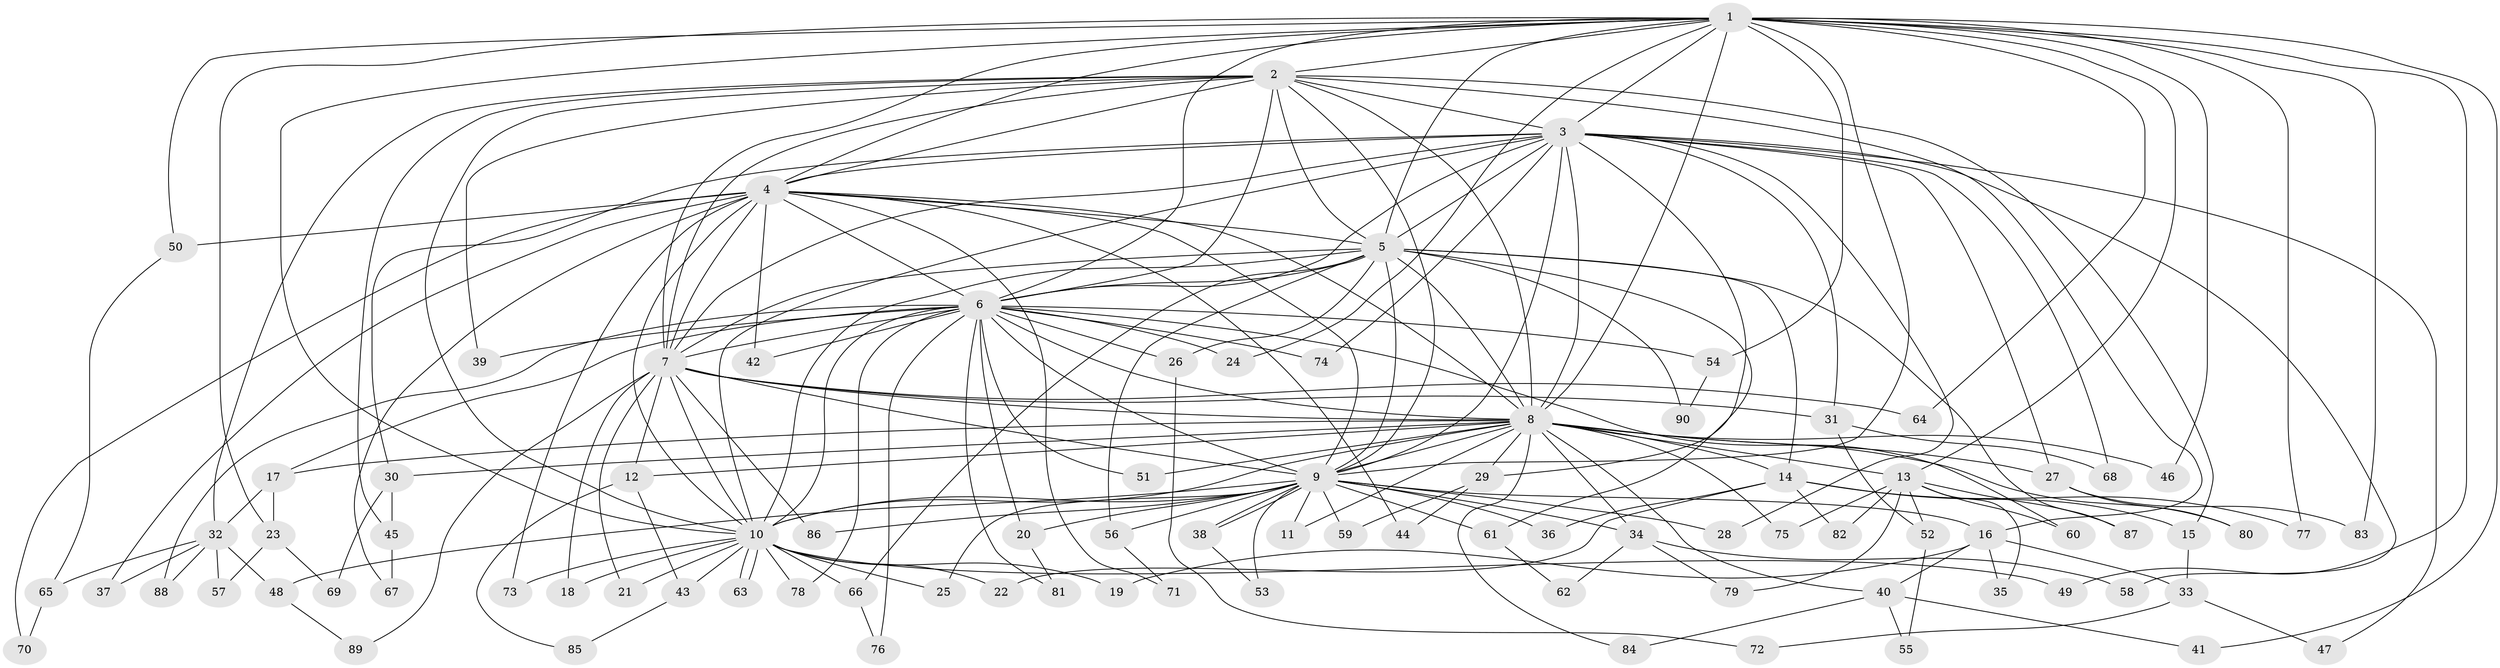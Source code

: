 // Generated by graph-tools (version 1.1) at 2025/46/03/09/25 04:46:30]
// undirected, 90 vertices, 205 edges
graph export_dot {
graph [start="1"]
  node [color=gray90,style=filled];
  1;
  2;
  3;
  4;
  5;
  6;
  7;
  8;
  9;
  10;
  11;
  12;
  13;
  14;
  15;
  16;
  17;
  18;
  19;
  20;
  21;
  22;
  23;
  24;
  25;
  26;
  27;
  28;
  29;
  30;
  31;
  32;
  33;
  34;
  35;
  36;
  37;
  38;
  39;
  40;
  41;
  42;
  43;
  44;
  45;
  46;
  47;
  48;
  49;
  50;
  51;
  52;
  53;
  54;
  55;
  56;
  57;
  58;
  59;
  60;
  61;
  62;
  63;
  64;
  65;
  66;
  67;
  68;
  69;
  70;
  71;
  72;
  73;
  74;
  75;
  76;
  77;
  78;
  79;
  80;
  81;
  82;
  83;
  84;
  85;
  86;
  87;
  88;
  89;
  90;
  1 -- 2;
  1 -- 3;
  1 -- 4;
  1 -- 5;
  1 -- 6;
  1 -- 7;
  1 -- 8;
  1 -- 9;
  1 -- 10;
  1 -- 13;
  1 -- 23;
  1 -- 24;
  1 -- 41;
  1 -- 46;
  1 -- 49;
  1 -- 50;
  1 -- 54;
  1 -- 64;
  1 -- 77;
  1 -- 83;
  2 -- 3;
  2 -- 4;
  2 -- 5;
  2 -- 6;
  2 -- 7;
  2 -- 8;
  2 -- 9;
  2 -- 10;
  2 -- 15;
  2 -- 16;
  2 -- 32;
  2 -- 39;
  2 -- 45;
  3 -- 4;
  3 -- 5;
  3 -- 6;
  3 -- 7;
  3 -- 8;
  3 -- 9;
  3 -- 10;
  3 -- 27;
  3 -- 28;
  3 -- 29;
  3 -- 30;
  3 -- 31;
  3 -- 47;
  3 -- 58;
  3 -- 68;
  3 -- 74;
  4 -- 5;
  4 -- 6;
  4 -- 7;
  4 -- 8;
  4 -- 9;
  4 -- 10;
  4 -- 37;
  4 -- 42;
  4 -- 44;
  4 -- 50;
  4 -- 67;
  4 -- 70;
  4 -- 71;
  4 -- 73;
  5 -- 6;
  5 -- 7;
  5 -- 8;
  5 -- 9;
  5 -- 10;
  5 -- 14;
  5 -- 26;
  5 -- 56;
  5 -- 61;
  5 -- 66;
  5 -- 87;
  5 -- 90;
  6 -- 7;
  6 -- 8;
  6 -- 9;
  6 -- 10;
  6 -- 17;
  6 -- 20;
  6 -- 24;
  6 -- 26;
  6 -- 39;
  6 -- 42;
  6 -- 51;
  6 -- 54;
  6 -- 60;
  6 -- 74;
  6 -- 76;
  6 -- 78;
  6 -- 81;
  6 -- 88;
  7 -- 8;
  7 -- 9;
  7 -- 10;
  7 -- 12;
  7 -- 18;
  7 -- 21;
  7 -- 31;
  7 -- 64;
  7 -- 86;
  7 -- 89;
  8 -- 9;
  8 -- 10;
  8 -- 11;
  8 -- 12;
  8 -- 13;
  8 -- 14;
  8 -- 17;
  8 -- 27;
  8 -- 29;
  8 -- 30;
  8 -- 34;
  8 -- 40;
  8 -- 46;
  8 -- 51;
  8 -- 75;
  8 -- 80;
  8 -- 84;
  9 -- 10;
  9 -- 11;
  9 -- 16;
  9 -- 20;
  9 -- 25;
  9 -- 28;
  9 -- 34;
  9 -- 36;
  9 -- 38;
  9 -- 38;
  9 -- 48;
  9 -- 53;
  9 -- 56;
  9 -- 59;
  9 -- 61;
  9 -- 86;
  10 -- 18;
  10 -- 19;
  10 -- 21;
  10 -- 22;
  10 -- 25;
  10 -- 43;
  10 -- 49;
  10 -- 63;
  10 -- 63;
  10 -- 66;
  10 -- 73;
  10 -- 78;
  12 -- 43;
  12 -- 85;
  13 -- 35;
  13 -- 52;
  13 -- 60;
  13 -- 75;
  13 -- 79;
  13 -- 82;
  13 -- 87;
  14 -- 15;
  14 -- 22;
  14 -- 36;
  14 -- 77;
  14 -- 82;
  15 -- 33;
  16 -- 19;
  16 -- 33;
  16 -- 35;
  16 -- 40;
  17 -- 23;
  17 -- 32;
  20 -- 81;
  23 -- 57;
  23 -- 69;
  26 -- 72;
  27 -- 80;
  27 -- 83;
  29 -- 44;
  29 -- 59;
  30 -- 45;
  30 -- 69;
  31 -- 52;
  31 -- 68;
  32 -- 37;
  32 -- 48;
  32 -- 57;
  32 -- 65;
  32 -- 88;
  33 -- 47;
  33 -- 72;
  34 -- 58;
  34 -- 62;
  34 -- 79;
  38 -- 53;
  40 -- 41;
  40 -- 55;
  40 -- 84;
  43 -- 85;
  45 -- 67;
  48 -- 89;
  50 -- 65;
  52 -- 55;
  54 -- 90;
  56 -- 71;
  61 -- 62;
  65 -- 70;
  66 -- 76;
}
